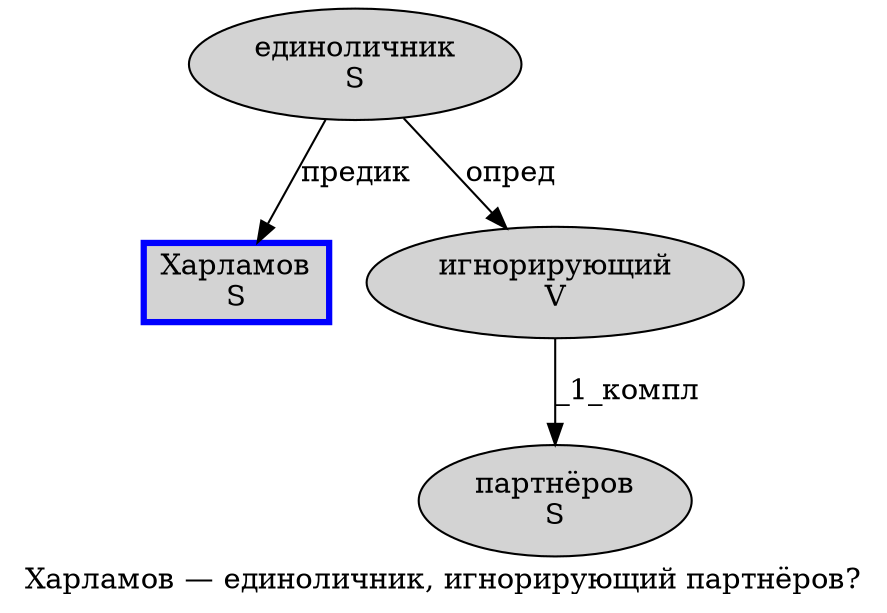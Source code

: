 digraph SENTENCE_3451 {
	graph [label="Харламов — единоличник, игнорирующий партнёров?"]
	node [style=filled]
		0 [label="Харламов
S" color=blue fillcolor=lightgray penwidth=3 shape=box]
		2 [label="единоличник
S" color="" fillcolor=lightgray penwidth=1 shape=ellipse]
		4 [label="игнорирующий
V" color="" fillcolor=lightgray penwidth=1 shape=ellipse]
		5 [label="партнёров
S" color="" fillcolor=lightgray penwidth=1 shape=ellipse]
			4 -> 5 [label="_1_компл"]
			2 -> 0 [label="предик"]
			2 -> 4 [label="опред"]
}